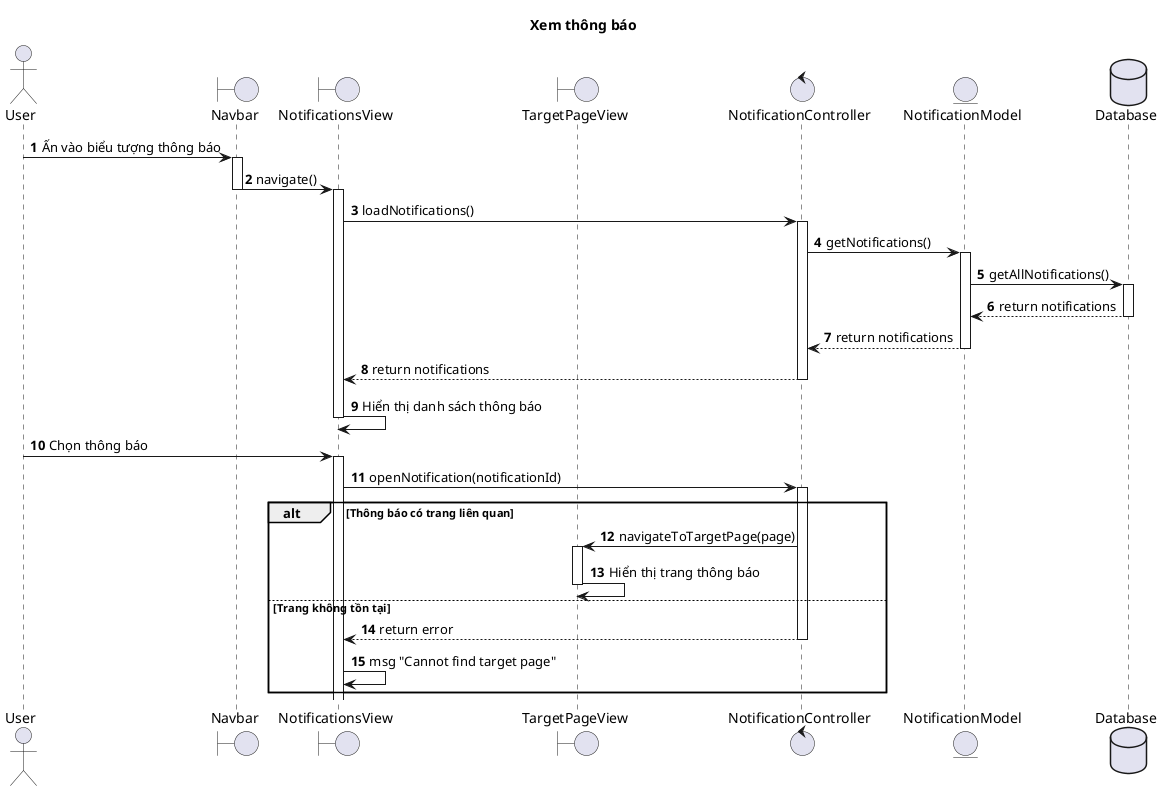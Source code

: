 @startuml
title Xem thông báo

autonumber

actor User
boundary Navbar
boundary NotificationsView
boundary TargetPageView
control NotificationController
entity NotificationModel
database Database

User -> Navbar : Ấn vào biểu tượng thông báo
activate Navbar
Navbar -> NotificationsView : navigate()
deactivate Navbar
activate NotificationsView

NotificationsView -> NotificationController : loadNotifications()
activate NotificationController
NotificationController -> NotificationModel : getNotifications()
activate NotificationModel
NotificationModel -> Database : getAllNotifications()
activate Database
Database --> NotificationModel : return notifications
deactivate Database
NotificationModel --> NotificationController : return notifications
deactivate NotificationModel

NotificationController --> NotificationsView : return notifications
deactivate NotificationController
NotificationsView -> NotificationsView : Hiển thị danh sách thông báo
deactivate NotificationsView

User -> NotificationsView : Chọn thông báo
activate NotificationsView
NotificationsView -> NotificationController : openNotification(notificationId)
activate NotificationController

alt Thông báo có trang liên quan
    NotificationController -> TargetPageView : navigateToTargetPage(page)
    activate TargetPageView
    TargetPageView -> TargetPageView : Hiển thị trang thông báo
    deactivate TargetPageView
else Trang không tồn tại
    NotificationController --> NotificationsView : return error
    deactivate NotificationController
    NotificationsView -> NotificationsView : msg "Cannot find target page"
end

@enduml
